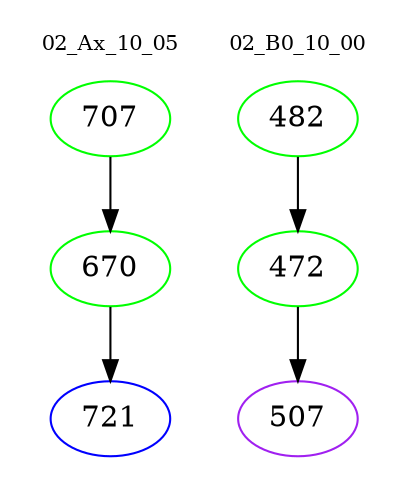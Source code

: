 digraph{
subgraph cluster_0 {
color = white
label = "02_Ax_10_05";
fontsize=10;
T0_707 [label="707", color="green"]
T0_707 -> T0_670 [color="black"]
T0_670 [label="670", color="green"]
T0_670 -> T0_721 [color="black"]
T0_721 [label="721", color="blue"]
}
subgraph cluster_1 {
color = white
label = "02_B0_10_00";
fontsize=10;
T1_482 [label="482", color="green"]
T1_482 -> T1_472 [color="black"]
T1_472 [label="472", color="green"]
T1_472 -> T1_507 [color="black"]
T1_507 [label="507", color="purple"]
}
}

